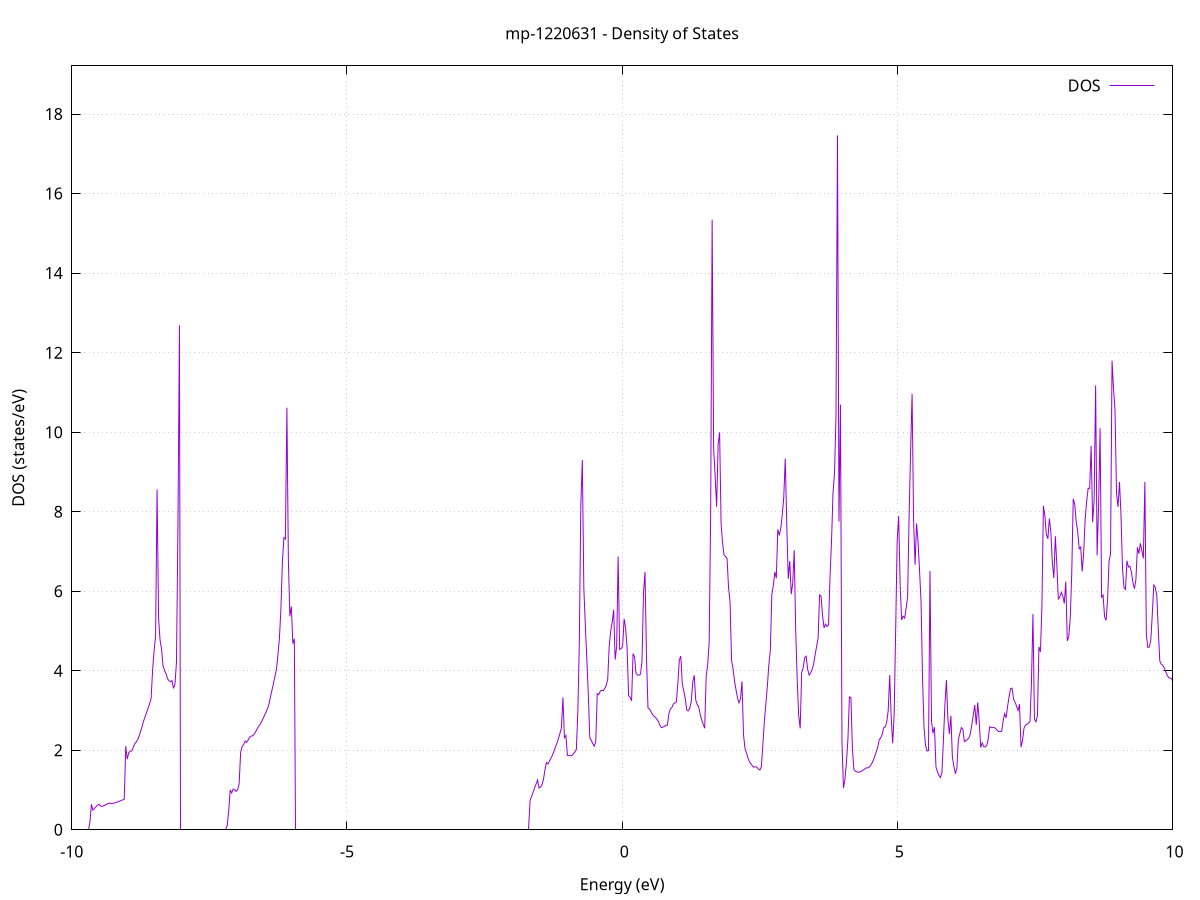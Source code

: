 set title 'mp-1220631 - Density of States'
set xlabel 'Energy (eV)'
set ylabel 'DOS (states/eV)'
set grid
set xrange [-10:10]
set yrange [0:19.212]
set xzeroaxis lt -1
set terminal png size 800,600
set output 'mp-1220631_dos_gnuplot.png'
plot '-' using 1:2 with lines title 'DOS'
-28.323600 0.000000
-28.296500 0.000000
-28.269400 0.000000
-28.242300 0.000000
-28.215200 0.000000
-28.188100 0.000000
-28.161000 0.000000
-28.133800 0.000000
-28.106700 0.000000
-28.079600 0.000000
-28.052500 0.000000
-28.025400 0.000000
-27.998300 0.000000
-27.971200 0.000000
-27.944100 0.000000
-27.916900 0.000000
-27.889800 0.000000
-27.862700 0.000000
-27.835600 0.000000
-27.808500 0.000000
-27.781400 0.000000
-27.754300 0.000000
-27.727200 0.000000
-27.700000 0.000000
-27.672900 0.000000
-27.645800 0.000000
-27.618700 0.000000
-27.591600 0.000000
-27.564500 0.000000
-27.537400 0.000000
-27.510300 0.000000
-27.483200 0.000000
-27.456000 0.000000
-27.428900 0.000000
-27.401800 0.000000
-27.374700 0.000000
-27.347600 0.000000
-27.320500 0.000000
-27.293400 0.000000
-27.266300 0.000000
-27.239100 0.000000
-27.212000 0.000000
-27.184900 0.000000
-27.157800 0.000000
-27.130700 0.000000
-27.103600 0.000000
-27.076500 0.000000
-27.049400 0.000000
-27.022200 0.000000
-26.995100 0.000000
-26.968000 0.000000
-26.940900 0.000000
-26.913800 0.000000
-26.886700 0.000000
-26.859600 0.000000
-26.832500 0.000000
-26.805300 0.000000
-26.778200 0.000000
-26.751100 0.000000
-26.724000 0.000000
-26.696900 0.000000
-26.669800 0.000000
-26.642700 0.000000
-26.615600 0.000000
-26.588400 0.000000
-26.561300 0.000000
-26.534200 0.000000
-26.507100 0.000000
-26.480000 0.000000
-26.452900 0.000000
-26.425800 0.000000
-26.398700 0.000000
-26.371600 0.000000
-26.344400 0.000000
-26.317300 0.000000
-26.290200 0.000000
-26.263100 0.000000
-26.236000 0.000000
-26.208900 0.000000
-26.181800 0.000000
-26.154700 0.000000
-26.127500 0.000000
-26.100400 0.000000
-26.073300 0.000000
-26.046200 0.000000
-26.019100 0.000000
-25.992000 0.000000
-25.964900 0.000000
-25.937800 0.000000
-25.910600 0.000000
-25.883500 0.000000
-25.856400 8.148300
-25.829300 10.201100
-25.802200 14.226000
-25.775100 34.974700
-25.748000 14.408700
-25.720900 18.224200
-25.693700 8.301300
-25.666600 5.011200
-25.639500 5.458700
-25.612400 6.476800
-25.585300 7.071800
-25.558200 8.570400
-25.531100 10.156500
-25.504000 26.686500
-25.476800 37.925000
-25.449700 50.043800
-25.422600 19.506400
-25.395500 40.882100
-25.368400 49.955000
-25.341300 55.974600
-25.314200 15.274500
-25.287100 16.725300
-25.260000 19.702300
-25.232800 26.997300
-25.205700 37.721400
-25.178600 25.699000
-25.151500 21.174300
-25.124400 16.714200
-25.097300 0.000000
-25.070200 0.000000
-25.043100 0.000000
-25.015900 0.000000
-24.988800 0.000000
-24.961700 0.000000
-24.934600 0.000000
-24.907500 0.000000
-24.880400 0.000000
-24.853300 0.000000
-24.826200 0.000000
-24.799000 0.000000
-24.771900 0.000000
-24.744800 0.000000
-24.717700 0.000000
-24.690600 0.000000
-24.663500 0.000000
-24.636400 0.000000
-24.609300 0.000000
-24.582100 0.000000
-24.555000 0.000000
-24.527900 0.000000
-24.500800 0.000000
-24.473700 0.000000
-24.446600 0.000000
-24.419500 0.000000
-24.392400 0.000000
-24.365200 0.000000
-24.338100 0.000000
-24.311000 0.000000
-24.283900 0.000000
-24.256800 0.000000
-24.229700 0.000000
-24.202600 0.000000
-24.175500 0.000000
-24.148400 0.000000
-24.121200 0.000000
-24.094100 0.000000
-24.067000 0.000000
-24.039900 0.000000
-24.012800 0.000000
-23.985700 0.000000
-23.958600 0.000000
-23.931500 0.000000
-23.904300 0.000000
-23.877200 0.000000
-23.850100 0.000000
-23.823000 0.000000
-23.795900 0.000000
-23.768800 0.000000
-23.741700 0.000000
-23.714600 0.000000
-23.687400 0.000000
-23.660300 0.000000
-23.633200 0.000000
-23.606100 0.000000
-23.579000 0.000000
-23.551900 0.000000
-23.524800 0.000000
-23.497700 0.000000
-23.470500 0.000000
-23.443400 0.000000
-23.416300 0.000000
-23.389200 0.000000
-23.362100 0.000000
-23.335000 0.000000
-23.307900 0.000000
-23.280800 0.000000
-23.253700 0.000000
-23.226500 0.000000
-23.199400 0.000000
-23.172300 0.000000
-23.145200 0.000000
-23.118100 0.000000
-23.091000 0.000000
-23.063900 0.000000
-23.036800 0.000000
-23.009600 0.000000
-22.982500 0.000000
-22.955400 0.000000
-22.928300 0.000000
-22.901200 0.000000
-22.874100 0.000000
-22.847000 0.000000
-22.819900 0.000000
-22.792700 0.000000
-22.765600 0.000000
-22.738500 0.000000
-22.711400 0.000000
-22.684300 0.000000
-22.657200 0.000000
-22.630100 0.000000
-22.603000 0.000000
-22.575800 0.000000
-22.548700 0.000000
-22.521600 0.000000
-22.494500 0.000000
-22.467400 0.000000
-22.440300 0.000000
-22.413200 0.000000
-22.386100 0.000000
-22.358900 0.000000
-22.331800 0.000000
-22.304700 0.000000
-22.277600 0.000000
-22.250500 0.000000
-22.223400 0.000000
-22.196300 0.000000
-22.169200 0.000000
-22.142100 0.000000
-22.114900 0.000000
-22.087800 0.000000
-22.060700 0.000000
-22.033600 0.000000
-22.006500 0.000000
-21.979400 0.000000
-21.952300 0.000000
-21.925200 0.000000
-21.898000 0.000000
-21.870900 0.000000
-21.843800 0.000000
-21.816700 0.000000
-21.789600 0.000000
-21.762500 0.000000
-21.735400 0.000000
-21.708300 0.000000
-21.681100 0.000000
-21.654000 0.000000
-21.626900 0.000000
-21.599800 0.000000
-21.572700 0.000000
-21.545600 0.000000
-21.518500 0.000000
-21.491400 0.000000
-21.464200 0.000000
-21.437100 0.000000
-21.410000 0.000000
-21.382900 0.000000
-21.355800 0.000000
-21.328700 0.000000
-21.301600 0.000000
-21.274500 0.000000
-21.247300 0.000000
-21.220200 0.000000
-21.193100 0.000000
-21.166000 0.000000
-21.138900 0.000000
-21.111800 0.000000
-21.084700 0.000000
-21.057600 0.000000
-21.030500 0.000000
-21.003300 0.000000
-20.976200 0.000000
-20.949100 0.000000
-20.922000 0.000000
-20.894900 0.000000
-20.867800 0.000000
-20.840700 0.000000
-20.813600 0.000000
-20.786400 0.000000
-20.759300 0.000000
-20.732200 0.000000
-20.705100 0.000000
-20.678000 0.000000
-20.650900 0.000000
-20.623800 0.000000
-20.596700 0.000000
-20.569500 0.000000
-20.542400 0.000000
-20.515300 0.000000
-20.488200 0.000000
-20.461100 0.000000
-20.434000 0.000000
-20.406900 0.000000
-20.379800 0.000000
-20.352600 0.000000
-20.325500 0.000000
-20.298400 0.000000
-20.271300 0.000000
-20.244200 0.000000
-20.217100 0.000000
-20.190000 0.000000
-20.162900 0.000000
-20.135700 0.000000
-20.108600 0.000000
-20.081500 0.000000
-20.054400 0.000000
-20.027300 0.000000
-20.000200 0.000000
-19.973100 0.000000
-19.946000 0.000000
-19.918900 0.000000
-19.891700 0.000000
-19.864600 0.000000
-19.837500 0.000000
-19.810400 0.000000
-19.783300 0.000000
-19.756200 0.000000
-19.729100 0.000000
-19.702000 0.000000
-19.674800 0.000000
-19.647700 0.000000
-19.620600 0.000000
-19.593500 0.000000
-19.566400 0.000000
-19.539300 0.000000
-19.512200 0.000000
-19.485100 0.000000
-19.457900 0.000000
-19.430800 0.000000
-19.403700 0.000000
-19.376600 0.000000
-19.349500 0.000000
-19.322400 0.000000
-19.295300 0.000000
-19.268200 0.000000
-19.241000 0.000000
-19.213900 0.000000
-19.186800 0.000000
-19.159700 0.000000
-19.132600 0.000000
-19.105500 0.000000
-19.078400 0.000000
-19.051300 0.000000
-19.024200 0.000000
-18.997000 0.000000
-18.969900 0.000000
-18.942800 0.000000
-18.915700 0.000000
-18.888600 0.000000
-18.861500 0.000000
-18.834400 0.000000
-18.807300 0.000000
-18.780100 0.000000
-18.753000 0.000000
-18.725900 0.000000
-18.698800 0.000000
-18.671700 0.000000
-18.644600 0.000000
-18.617500 0.000000
-18.590400 0.000000
-18.563200 0.000000
-18.536100 0.000000
-18.509000 0.000000
-18.481900 0.000000
-18.454800 0.000000
-18.427700 0.000000
-18.400600 0.000000
-18.373500 0.000000
-18.346300 0.000000
-18.319200 0.000000
-18.292100 0.000000
-18.265000 0.000000
-18.237900 0.000000
-18.210800 0.000000
-18.183700 0.000000
-18.156600 0.000000
-18.129400 0.000000
-18.102300 0.000000
-18.075200 0.000000
-18.048100 0.000000
-18.021000 0.000000
-17.993900 0.000000
-17.966800 0.000000
-17.939700 0.000000
-17.912600 0.000000
-17.885400 0.000000
-17.858300 0.000000
-17.831200 0.000000
-17.804100 0.000000
-17.777000 0.000000
-17.749900 0.000000
-17.722800 0.000000
-17.695700 0.000000
-17.668500 0.000000
-17.641400 0.000000
-17.614300 0.000000
-17.587200 0.000000
-17.560100 0.000000
-17.533000 0.000000
-17.505900 0.000000
-17.478800 0.000000
-17.451600 0.000000
-17.424500 0.000000
-17.397400 0.000000
-17.370300 0.000000
-17.343200 0.000000
-17.316100 0.000000
-17.289000 0.000000
-17.261900 0.000000
-17.234700 0.000000
-17.207600 0.000000
-17.180500 0.000000
-17.153400 0.000000
-17.126300 0.000000
-17.099200 0.000000
-17.072100 0.000000
-17.045000 0.000000
-17.017800 0.000000
-16.990700 0.000000
-16.963600 0.000000
-16.936500 0.000000
-16.909400 0.000000
-16.882300 0.000000
-16.855200 0.000000
-16.828100 0.000000
-16.801000 0.000000
-16.773800 0.000000
-16.746700 0.000000
-16.719600 0.000000
-16.692500 0.000000
-16.665400 0.000000
-16.638300 0.000000
-16.611200 0.000000
-16.584100 0.000000
-16.556900 0.000000
-16.529800 0.000000
-16.502700 0.000000
-16.475600 0.000000
-16.448500 0.000000
-16.421400 0.000000
-16.394300 0.000000
-16.367200 0.000000
-16.340000 0.000000
-16.312900 0.000000
-16.285800 0.000000
-16.258700 0.000000
-16.231600 0.000000
-16.204500 0.000000
-16.177400 0.000000
-16.150300 0.000000
-16.123100 0.000000
-16.096000 0.000000
-16.068900 0.000000
-16.041800 0.000000
-16.014700 0.000000
-15.987600 0.000000
-15.960500 0.000000
-15.933400 0.000000
-15.906300 0.000000
-15.879100 0.000000
-15.852000 0.000000
-15.824900 0.000000
-15.797800 0.000000
-15.770700 0.000000
-15.743600 0.000000
-15.716500 0.000000
-15.689400 0.000000
-15.662200 0.000000
-15.635100 0.000000
-15.608000 0.000000
-15.580900 0.000000
-15.553800 0.000000
-15.526700 0.000000
-15.499600 0.000000
-15.472500 0.000000
-15.445300 0.000000
-15.418200 0.000000
-15.391100 0.000000
-15.364000 0.000000
-15.336900 0.000000
-15.309800 0.000000
-15.282700 0.000000
-15.255600 0.000000
-15.228400 0.000000
-15.201300 0.000000
-15.174200 0.000000
-15.147100 0.000000
-15.120000 0.000000
-15.092900 0.000000
-15.065800 0.000000
-15.038700 0.000000
-15.011500 0.000000
-14.984400 0.000000
-14.957300 0.000000
-14.930200 0.000000
-14.903100 0.000000
-14.876000 0.000000
-14.848900 0.000000
-14.821800 0.000000
-14.794700 0.000000
-14.767500 0.000000
-14.740400 0.000000
-14.713300 0.000000
-14.686200 0.000000
-14.659100 0.000000
-14.632000 0.000000
-14.604900 0.000000
-14.577800 0.000000
-14.550600 0.000000
-14.523500 0.000000
-14.496400 0.000000
-14.469300 0.000000
-14.442200 0.000000
-14.415100 0.000000
-14.388000 0.000000
-14.360900 0.000000
-14.333700 0.000000
-14.306600 0.000000
-14.279500 0.000000
-14.252400 0.000000
-14.225300 0.000000
-14.198200 0.000000
-14.171100 0.000000
-14.144000 0.000000
-14.116800 0.000000
-14.089700 0.000000
-14.062600 0.000000
-14.035500 0.000000
-14.008400 0.000000
-13.981300 0.000000
-13.954200 0.000000
-13.927100 0.000000
-13.899900 0.000000
-13.872800 0.000000
-13.845700 0.000000
-13.818600 0.000000
-13.791500 0.000000
-13.764400 0.000000
-13.737300 0.000000
-13.710200 0.000000
-13.683100 0.000000
-13.655900 0.000000
-13.628800 0.000000
-13.601700 0.000000
-13.574600 0.000000
-13.547500 0.000000
-13.520400 0.000000
-13.493300 0.000000
-13.466200 0.000000
-13.439000 0.000000
-13.411900 0.000000
-13.384800 0.000000
-13.357700 0.000000
-13.330600 0.000000
-13.303500 0.000000
-13.276400 0.000000
-13.249300 0.000000
-13.222100 0.000000
-13.195000 0.000000
-13.167900 0.000000
-13.140800 0.000000
-13.113700 0.000000
-13.086600 0.000000
-13.059500 0.000000
-13.032400 0.000000
-13.005200 0.000000
-12.978100 0.000000
-12.951000 0.000000
-12.923900 0.000000
-12.896800 0.000000
-12.869700 0.000000
-12.842600 0.000000
-12.815500 0.000000
-12.788300 0.000000
-12.761200 0.000000
-12.734100 0.000000
-12.707000 0.000000
-12.679900 0.000000
-12.652800 0.000000
-12.625700 0.000000
-12.598600 0.000000
-12.571500 0.000000
-12.544300 0.000000
-12.517200 0.000000
-12.490100 0.000000
-12.463000 0.000000
-12.435900 0.000000
-12.408800 0.000000
-12.381700 0.000000
-12.354600 0.000000
-12.327400 0.000000
-12.300300 0.000000
-12.273200 0.000000
-12.246100 0.000000
-12.219000 0.000000
-12.191900 0.000000
-12.164800 0.000000
-12.137700 0.000000
-12.110500 0.000000
-12.083400 0.000000
-12.056300 0.000000
-12.029200 0.000000
-12.002100 0.000000
-11.975000 0.000000
-11.947900 0.000000
-11.920800 0.000000
-11.893600 0.000000
-11.866500 0.000000
-11.839400 0.000000
-11.812300 0.000000
-11.785200 0.000000
-11.758100 0.000000
-11.731000 0.000000
-11.703900 0.000000
-11.676800 0.000000
-11.649600 0.000000
-11.622500 0.000000
-11.595400 0.000000
-11.568300 0.000000
-11.541200 0.000000
-11.514100 0.000000
-11.487000 0.000000
-11.459900 0.000000
-11.432700 0.000000
-11.405600 0.000000
-11.378500 0.000000
-11.351400 0.000000
-11.324300 0.000000
-11.297200 0.000000
-11.270100 0.000000
-11.243000 0.000000
-11.215800 0.000000
-11.188700 0.000000
-11.161600 0.000000
-11.134500 0.000000
-11.107400 0.000000
-11.080300 0.000000
-11.053200 0.000000
-11.026100 0.000000
-10.998900 0.000000
-10.971800 0.000000
-10.944700 0.000000
-10.917600 0.000000
-10.890500 0.000000
-10.863400 0.000000
-10.836300 0.000000
-10.809200 0.000000
-10.782000 0.000000
-10.754900 0.000000
-10.727800 0.000000
-10.700700 0.000000
-10.673600 0.000000
-10.646500 0.000000
-10.619400 0.000000
-10.592300 0.000000
-10.565200 0.000000
-10.538000 0.000000
-10.510900 0.000000
-10.483800 0.000000
-10.456700 0.000000
-10.429600 0.000000
-10.402500 0.000000
-10.375400 0.000000
-10.348300 0.000000
-10.321100 0.000000
-10.294000 0.000000
-10.266900 0.000000
-10.239800 0.000000
-10.212700 0.000000
-10.185600 0.000000
-10.158500 0.000000
-10.131400 0.000000
-10.104200 0.000000
-10.077100 0.000000
-10.050000 0.000000
-10.022900 0.000000
-9.995800 0.000000
-9.968700 0.000000
-9.941600 0.000000
-9.914500 0.000000
-9.887300 0.000000
-9.860200 0.000000
-9.833100 0.000000
-9.806000 0.000000
-9.778900 0.000000
-9.751800 0.000000
-9.724700 0.000000
-9.697600 0.000000
-9.670400 0.198900
-9.643300 0.640500
-9.616200 0.494300
-9.589100 0.535100
-9.562000 0.576000
-9.534900 0.616900
-9.507800 0.639100
-9.480700 0.604000
-9.453600 0.583100
-9.426400 0.601300
-9.399300 0.619500
-9.372200 0.637700
-9.345100 0.655900
-9.318000 0.674100
-9.290900 0.656200
-9.263800 0.663500
-9.236700 0.670900
-9.209500 0.678400
-9.182400 0.693200
-9.155300 0.707900
-9.128200 0.722700
-9.101100 0.737500
-9.074000 0.752200
-9.046900 0.770200
-9.019800 2.104600
-8.992600 1.777300
-8.965500 1.935700
-8.938400 1.978900
-8.911300 1.980700
-8.884200 2.071200
-8.857100 2.161800
-8.830000 2.204600
-8.802900 2.265700
-8.775700 2.366700
-8.748600 2.480000
-8.721500 2.603200
-8.694400 2.737800
-8.667300 2.844000
-8.640200 2.955500
-8.613100 3.062400
-8.586000 3.166700
-8.558800 3.303300
-8.531700 4.020300
-8.504600 4.496300
-8.477500 4.872500
-8.450400 8.561300
-8.423300 5.325700
-8.396200 4.772600
-8.369100 4.542300
-8.342000 4.121500
-8.314800 4.010900
-8.287700 3.925200
-8.260600 3.800400
-8.233500 3.747700
-8.206400 3.723600
-8.179300 3.750100
-8.152200 3.555000
-8.125100 3.662500
-8.097900 4.217700
-8.070800 7.670300
-8.043700 12.686300
-8.016600 0.000000
-7.989500 0.000000
-7.962400 0.000000
-7.935300 0.000000
-7.908200 0.000000
-7.881000 0.000000
-7.853900 0.000000
-7.826800 0.000000
-7.799700 0.000000
-7.772600 0.000000
-7.745500 0.000000
-7.718400 0.000000
-7.691300 0.000000
-7.664100 0.000000
-7.637000 0.000000
-7.609900 0.000000
-7.582800 0.000000
-7.555700 0.000000
-7.528600 0.000000
-7.501500 0.000000
-7.474400 0.000000
-7.447300 0.000000
-7.420100 0.000000
-7.393000 0.000000
-7.365900 0.000000
-7.338800 0.000000
-7.311700 0.000000
-7.284600 0.000000
-7.257500 0.000000
-7.230400 0.000000
-7.203200 0.000000
-7.176100 0.100200
-7.149000 0.471700
-7.121900 1.005000
-7.094800 0.925800
-7.067700 1.023000
-7.040600 1.004500
-7.013500 0.963600
-6.986300 1.011800
-6.959200 1.151600
-6.932100 1.952300
-6.905000 2.095800
-6.877900 2.143500
-6.850800 2.232400
-6.823700 2.197800
-6.796600 2.257500
-6.769400 2.328900
-6.742300 2.355900
-6.715200 2.362300
-6.688100 2.398600
-6.661000 2.462800
-6.633900 2.533400
-6.606800 2.601800
-6.579700 2.643400
-6.552500 2.717100
-6.525400 2.794100
-6.498300 2.874700
-6.471200 2.958400
-6.444100 3.044700
-6.417000 3.164400
-6.389900 3.346800
-6.362800 3.511700
-6.335700 3.681100
-6.308500 3.859000
-6.281400 4.037700
-6.254300 4.404300
-6.227200 4.816800
-6.200100 5.558000
-6.173000 6.740900
-6.145900 7.346800
-6.118800 7.313600
-6.091600 10.615400
-6.064500 6.766100
-6.037400 5.367900
-6.010300 5.616200
-5.983200 4.680700
-5.956100 4.803300
-5.929000 0.000000
-5.901900 0.000000
-5.874700 0.000000
-5.847600 0.000000
-5.820500 0.000000
-5.793400 0.000000
-5.766300 0.000000
-5.739200 0.000000
-5.712100 0.000000
-5.685000 0.000000
-5.657800 0.000000
-5.630700 0.000000
-5.603600 0.000000
-5.576500 0.000000
-5.549400 0.000000
-5.522300 0.000000
-5.495200 0.000000
-5.468100 0.000000
-5.440900 0.000000
-5.413800 0.000000
-5.386700 0.000000
-5.359600 0.000000
-5.332500 0.000000
-5.305400 0.000000
-5.278300 0.000000
-5.251200 0.000000
-5.224100 0.000000
-5.196900 0.000000
-5.169800 0.000000
-5.142700 0.000000
-5.115600 0.000000
-5.088500 0.000000
-5.061400 0.000000
-5.034300 0.000000
-5.007200 0.000000
-4.980000 0.000000
-4.952900 0.000000
-4.925800 0.000000
-4.898700 0.000000
-4.871600 0.000000
-4.844500 0.000000
-4.817400 0.000000
-4.790300 0.000000
-4.763100 0.000000
-4.736000 0.000000
-4.708900 0.000000
-4.681800 0.000000
-4.654700 0.000000
-4.627600 0.000000
-4.600500 0.000000
-4.573400 0.000000
-4.546200 0.000000
-4.519100 0.000000
-4.492000 0.000000
-4.464900 0.000000
-4.437800 0.000000
-4.410700 0.000000
-4.383600 0.000000
-4.356500 0.000000
-4.329300 0.000000
-4.302200 0.000000
-4.275100 0.000000
-4.248000 0.000000
-4.220900 0.000000
-4.193800 0.000000
-4.166700 0.000000
-4.139600 0.000000
-4.112500 0.000000
-4.085300 0.000000
-4.058200 0.000000
-4.031100 0.000000
-4.004000 0.000000
-3.976900 0.000000
-3.949800 0.000000
-3.922700 0.000000
-3.895600 0.000000
-3.868400 0.000000
-3.841300 0.000000
-3.814200 0.000000
-3.787100 0.000000
-3.760000 0.000000
-3.732900 0.000000
-3.705800 0.000000
-3.678700 0.000000
-3.651500 0.000000
-3.624400 0.000000
-3.597300 0.000000
-3.570200 0.000000
-3.543100 0.000000
-3.516000 0.000000
-3.488900 0.000000
-3.461800 0.000000
-3.434600 0.000000
-3.407500 0.000000
-3.380400 0.000000
-3.353300 0.000000
-3.326200 0.000000
-3.299100 0.000000
-3.272000 0.000000
-3.244900 0.000000
-3.217800 0.000000
-3.190600 0.000000
-3.163500 0.000000
-3.136400 0.000000
-3.109300 0.000000
-3.082200 0.000000
-3.055100 0.000000
-3.028000 0.000000
-3.000900 0.000000
-2.973700 0.000000
-2.946600 0.000000
-2.919500 0.000000
-2.892400 0.000000
-2.865300 0.000000
-2.838200 0.000000
-2.811100 0.000000
-2.784000 0.000000
-2.756800 0.000000
-2.729700 0.000000
-2.702600 0.000000
-2.675500 0.000000
-2.648400 0.000000
-2.621300 0.000000
-2.594200 0.000000
-2.567100 0.000000
-2.539900 0.000000
-2.512800 0.000000
-2.485700 0.000000
-2.458600 0.000000
-2.431500 0.000000
-2.404400 0.000000
-2.377300 0.000000
-2.350200 0.000000
-2.323000 0.000000
-2.295900 0.000000
-2.268800 0.000000
-2.241700 0.000000
-2.214600 0.000000
-2.187500 0.000000
-2.160400 0.000000
-2.133300 0.000000
-2.106200 0.000000
-2.079000 0.000000
-2.051900 0.000000
-2.024800 0.000000
-1.997700 0.000000
-1.970600 0.000000
-1.943500 0.000000
-1.916400 0.000000
-1.889300 0.000000
-1.862100 0.000000
-1.835000 0.000000
-1.807900 0.000000
-1.780800 0.000000
-1.753700 0.000000
-1.726600 0.000000
-1.699500 0.000000
-1.672400 0.741100
-1.645200 0.843200
-1.618100 0.945400
-1.591000 1.047600
-1.563900 1.149700
-1.536800 1.251900
-1.509700 1.050100
-1.482600 1.074500
-1.455500 1.132900
-1.428300 1.275700
-1.401200 1.519000
-1.374100 1.690100
-1.347000 1.655300
-1.319900 1.727200
-1.292800 1.802200
-1.265700 1.876000
-1.238600 1.975600
-1.211400 2.082700
-1.184300 2.182000
-1.157200 2.295800
-1.130100 2.425500
-1.103000 2.563700
-1.075900 3.327700
-1.048800 2.317700
-1.021700 2.374400
-0.994600 1.870400
-0.967400 1.866300
-0.940300 1.862900
-0.913200 1.867600
-0.886100 1.910300
-0.859000 1.954800
-0.831900 2.021500
-0.804800 2.975700
-0.777700 4.723000
-0.750500 8.187600
-0.723400 9.299500
-0.696300 6.082400
-0.669200 5.141500
-0.642100 4.303100
-0.615000 3.415400
-0.587900 2.322600
-0.560800 2.244400
-0.533600 2.166600
-0.506500 2.100800
-0.479400 2.220000
-0.452300 3.424400
-0.425200 3.397700
-0.398100 3.486000
-0.371000 3.509400
-0.343900 3.496700
-0.316700 3.553700
-0.289600 3.631400
-0.262500 3.781100
-0.235400 4.610200
-0.208300 4.999700
-0.181200 5.212200
-0.154100 5.533300
-0.127000 4.279000
-0.099900 4.608200
-0.072700 6.874100
-0.045600 4.535500
-0.018500 4.555600
0.008600 4.611200
0.035700 5.304700
0.062800 5.077800
0.089900 4.573500
0.117000 3.374800
0.144200 3.330800
0.171300 3.243100
0.198400 4.430300
0.225500 4.352300
0.252600 3.933600
0.279700 3.889800
0.306800 3.891000
0.333900 3.912500
0.361100 4.247200
0.388200 5.963700
0.415300 6.482300
0.442400 4.344700
0.469500 3.062300
0.496600 3.037700
0.523700 2.970700
0.550800 2.903200
0.578000 2.856000
0.605100 2.827400
0.632200 2.778600
0.659300 2.724300
0.686400 2.627700
0.713500 2.567900
0.740600 2.581600
0.767700 2.603300
0.794900 2.625100
0.822000 2.630100
0.849100 2.916500
0.876200 3.039900
0.903300 3.073200
0.930400 3.163100
0.957500 3.191200
0.984600 3.216200
1.011700 3.672600
1.038900 4.272500
1.066000 4.367800
1.093100 3.664200
1.120200 3.487200
1.147300 3.294800
1.174400 3.009800
1.201500 2.989900
1.228600 3.054500
1.255800 3.229500
1.282900 3.712500
1.310000 3.887300
1.337100 3.261100
1.364200 3.150600
1.391300 3.088300
1.418400 2.905800
1.445500 2.760700
1.472700 2.654800
1.499800 2.552200
1.526900 3.862700
1.554000 4.133600
1.581100 4.715000
1.608200 7.899200
1.635300 15.343600
1.662400 9.598000
1.689600 8.906500
1.716700 8.125200
1.743800 9.693400
1.770900 9.994800
1.798000 7.689100
1.825100 7.209300
1.852200 6.907100
1.879300 6.869500
1.906500 6.823800
1.933600 6.084500
1.960700 5.740100
1.987800 4.268000
2.014900 4.045100
2.042000 3.742400
2.069100 3.520400
2.096200 3.315100
2.123300 3.192800
2.150500 3.297500
2.177600 3.731500
2.204700 2.399200
2.231800 2.047700
2.258900 1.931200
2.286000 1.807700
2.313100 1.714700
2.340200 1.657500
2.367400 1.604900
2.394500 1.572000
2.421600 1.587200
2.448700 1.572800
2.475800 1.528500
2.502900 1.503700
2.530000 1.582800
2.557100 2.138100
2.584300 2.736300
2.611400 3.159500
2.638500 3.613100
2.665600 4.153400
2.692700 4.520300
2.719800 5.909200
2.746900 6.141800
2.774000 6.486700
2.801200 6.327700
2.828300 7.556200
2.855400 7.405100
2.882500 7.582800
2.909600 7.919600
2.936700 8.368700
2.963800 9.334400
2.990900 7.711200
3.018100 6.312100
3.045200 6.756800
3.072300 5.924600
3.099400 6.197100
3.126500 7.032300
3.153600 5.020400
3.180700 3.778400
3.207800 2.872300
3.234900 2.549700
3.262100 3.962000
3.289200 4.078200
3.316300 4.322900
3.343400 4.365100
3.370500 4.039600
3.397600 3.891500
3.424700 3.945500
3.451800 4.026100
3.479000 4.166700
3.506100 4.398500
3.533200 4.608300
3.560300 4.811200
3.587400 5.908300
3.614500 5.872300
3.641600 5.384800
3.668700 5.076000
3.695900 5.173500
3.723000 5.110300
3.750100 5.155400
3.777200 6.360300
3.804300 7.251400
3.831400 8.468700
3.858500 8.965600
3.885600 10.382100
3.912800 17.465700
3.939900 7.750600
3.967000 10.692900
3.994100 2.225000
4.021200 1.050400
4.048300 1.273600
4.075400 1.692300
4.102500 2.278600
4.129600 3.342400
4.156800 3.326200
4.183900 2.043300
4.211000 1.516600
4.238100 1.473700
4.265200 1.452700
4.292300 1.449000
4.319400 1.455900
4.346500 1.473400
4.373700 1.495100
4.400800 1.520200
4.427900 1.552900
4.455000 1.557500
4.482100 1.563900
4.509200 1.609900
4.536300 1.667700
4.563400 1.748200
4.590600 1.850500
4.617700 1.963900
4.644800 2.082100
4.671900 2.264300
4.699000 2.312100
4.726100 2.403100
4.753200 2.571600
4.780300 2.585900
4.807500 2.705100
4.834600 3.000800
4.861700 3.889200
4.888800 2.823200
4.915900 2.172200
4.943000 2.917600
4.970100 5.042300
4.997200 7.263700
5.024400 7.888800
5.051500 6.143800
5.078600 5.277100
5.105700 5.371600
5.132800 5.323200
5.159900 5.566600
5.187000 5.855100
5.214100 7.887700
5.241200 9.510200
5.268400 10.964900
5.295500 7.781100
5.322600 6.664800
5.349700 7.702500
5.376800 7.244900
5.403900 6.518200
5.431000 5.740800
5.458100 3.815600
5.485300 2.572600
5.512400 2.123400
5.539500 1.979600
5.566600 1.993000
5.593700 6.507100
5.620800 2.743400
5.647900 2.426100
5.675000 2.580300
5.702200 1.580900
5.729300 1.456600
5.756400 1.366800
5.783500 1.313400
5.810600 1.439800
5.837700 2.267600
5.864800 3.138000
5.891900 3.764700
5.919100 2.787600
5.946200 2.409300
5.973300 2.868000
6.000400 1.829800
6.027500 1.595900
6.054600 1.409500
6.081700 1.538500
6.108800 2.269500
6.136000 2.420700
6.163100 2.570900
6.190200 2.531300
6.217300 2.215700
6.244400 2.240000
6.271500 2.270600
6.298600 2.304700
6.325700 2.405700
6.352800 2.634100
6.380000 2.875800
6.407100 3.139700
6.434200 2.637500
6.461300 3.202200
6.488400 2.722200
6.515500 2.067100
6.542600 2.187800
6.569700 2.090800
6.596900 2.082500
6.624000 2.120000
6.651100 2.277000
6.678200 2.591800
6.705300 2.567700
6.732400 2.569400
6.759500 2.571600
6.786600 2.549100
6.813800 2.502700
6.840900 2.472100
6.868000 2.470400
6.895100 2.476000
6.922200 2.731200
6.949300 2.919600
6.976400 2.816000
7.003500 3.100900
7.030700 3.347000
7.057800 3.549500
7.084900 3.561800
7.112000 3.288000
7.139100 3.207000
7.166200 3.111700
7.193300 2.999400
7.220400 3.158000
7.247600 2.077700
7.274700 2.241300
7.301800 2.558200
7.328900 2.636500
7.356000 2.651800
7.383100 2.683200
7.410200 2.717400
7.437300 3.705800
7.464400 5.425300
7.491600 2.776600
7.518700 2.715900
7.545800 2.866100
7.572900 4.599500
7.600000 4.475700
7.627100 5.597900
7.654200 8.146500
7.681300 7.887900
7.708500 7.430600
7.735600 7.319600
7.762700 7.827600
7.789800 7.484200
7.816900 6.720200
7.844000 6.330800
7.871100 7.384500
7.898200 6.675900
7.925400 5.806900
7.952500 5.849000
7.979600 5.970400
8.006700 5.882800
8.033800 5.693400
8.060900 6.241200
8.088000 4.752300
8.115100 4.858100
8.142300 5.317500
8.169400 6.450900
8.196500 8.326800
8.223600 8.185900
8.250700 7.750900
8.277800 7.498200
8.304900 7.066300
8.332000 7.111300
8.359100 6.498600
8.386300 6.980000
8.413400 7.812800
8.440500 8.266200
8.467600 8.589500
8.494700 8.584600
8.521800 9.657300
8.548900 7.732400
8.576000 8.278300
8.603200 11.171700
8.630300 6.901700
8.657400 8.145600
8.684500 10.098000
8.711600 5.849400
8.738700 5.904300
8.765800 5.362800
8.792900 5.266400
8.820100 5.765400
8.847200 6.753600
8.874300 6.933100
8.901400 11.797200
8.928500 11.098700
8.955600 10.547500
8.982700 8.478100
9.009800 8.120400
9.037000 8.747300
9.064100 7.914700
9.091200 6.584100
9.118300 6.086100
9.145400 6.043000
9.172500 6.765800
9.199600 6.608500
9.226700 6.627600
9.253900 6.478500
9.281000 6.220700
9.308100 6.063100
9.335200 6.292800
9.362300 7.105300
9.389400 6.944700
9.416500 7.205200
9.443600 7.015100
9.470700 6.826300
9.497900 8.748800
9.525000 4.897800
9.552100 4.582600
9.579200 4.599400
9.606300 4.775200
9.633400 5.436200
9.660500 6.157000
9.687600 6.094200
9.714800 5.884700
9.741900 5.044700
9.769000 4.248100
9.796100 4.163800
9.823200 4.136000
9.850300 4.071300
9.877400 3.973600
9.904500 3.884100
9.931700 3.822500
9.958800 3.816000
9.985900 3.793800
10.013000 3.685200
10.040100 3.598200
10.067200 3.562300
10.094300 3.541500
10.121400 3.499400
10.148600 3.486200
10.175700 3.350400
10.202800 3.227400
10.229900 3.117200
10.257000 3.220200
10.284100 3.104900
10.311200 2.870500
10.338300 2.012700
10.365500 2.077300
10.392600 2.348900
10.419700 2.635400
10.446800 2.675900
10.473900 2.743700
10.501000 3.073400
10.528100 3.370800
10.555200 3.985400
10.582300 5.369400
10.609500 6.452600
10.636600 6.707800
10.663700 6.430700
10.690800 5.529400
10.717900 3.987900
10.745000 2.900900
10.772100 2.384300
10.799200 1.808800
10.826400 1.552700
10.853500 1.547300
10.880600 1.560300
10.907700 1.584000
10.934800 1.533400
10.961900 1.176900
10.989000 1.034600
11.016100 0.950100
11.043300 0.894300
11.070400 0.800700
11.097500 0.712400
11.124600 0.694800
11.151700 0.732300
11.178800 0.774900
11.205900 0.817600
11.233000 0.860500
11.260200 0.897600
11.287300 0.914800
11.314400 0.925600
11.341500 0.943500
11.368600 0.965200
11.395700 0.990300
11.422800 1.028400
11.449900 1.072300
11.477000 1.121800
11.504200 1.184500
11.531300 1.245200
11.558400 1.338300
11.585500 1.371100
11.612600 1.506200
11.639700 1.577200
11.666800 1.662700
11.693900 1.758100
11.721100 1.869300
11.748200 1.986000
11.775300 2.057900
11.802400 2.266100
11.829500 2.238300
11.856600 2.180100
11.883700 2.280000
11.910800 2.415800
11.938000 2.598500
11.965100 2.791700
11.992200 3.011100
12.019300 3.122100
12.046400 3.211400
12.073500 3.307200
12.100600 3.576500
12.127700 3.922500
12.154900 4.056300
12.182000 3.990300
12.209100 3.688400
12.236200 3.581900
12.263300 3.494300
12.290400 3.455800
12.317500 3.603200
12.344600 4.033400
12.371800 3.930700
12.398900 3.476700
12.426000 2.792400
12.453100 2.391700
12.480200 2.461000
12.507300 2.603800
12.534400 2.667300
12.561500 2.616900
12.588600 2.596500
12.615800 2.563900
12.642900 2.510900
12.670000 2.380100
12.697100 2.287600
12.724200 2.233500
12.751300 2.172400
12.778400 2.098100
12.805500 2.065700
12.832700 2.118500
12.859800 2.200700
12.886900 2.515800
12.914000 2.544100
12.941100 2.615900
12.968200 2.680300
12.995300 2.752600
13.022400 2.824300
13.049600 2.984100
13.076700 3.265200
13.103800 3.615200
13.130900 3.822900
13.158000 3.779600
13.185100 3.628100
13.212200 3.353300
13.239300 2.965100
13.266500 2.577700
13.293600 2.401100
13.320700 2.338800
13.347800 2.341600
13.374900 2.409800
13.402000 2.547000
13.429100 2.782600
13.456200 3.247700
13.483400 3.897800
13.510500 4.909400
13.537600 5.908800
13.564700 6.586600
13.591800 6.128600
13.618900 5.559700
13.646000 5.161400
13.673100 4.710200
13.700200 4.196600
13.727400 3.222100
13.754500 2.576100
13.781600 2.713200
13.808700 3.038700
13.835800 4.061200
13.862900 4.474500
13.890000 4.570400
13.917100 4.518600
13.944300 4.567800
13.971400 4.760400
13.998500 5.208400
14.025600 5.797300
14.052700 6.026200
14.079800 7.818200
14.106900 7.101300
14.134000 5.729400
14.161200 5.082300
14.188300 4.717800
14.215400 4.256700
14.242500 4.026600
14.269600 3.915300
14.296700 3.939900
14.323800 4.109100
14.350900 4.300300
14.378100 4.463500
14.405200 4.382200
14.432300 4.241300
14.459400 4.203800
14.486500 4.116900
14.513600 4.201000
14.540700 3.960400
14.567800 3.444600
14.595000 3.364500
14.622100 3.591800
14.649200 4.057600
14.676300 4.621300
14.703400 5.517300
14.730500 6.637500
14.757600 7.211200
14.784700 7.413600
14.811800 5.916300
14.839000 5.459300
14.866100 5.072600
14.893200 4.542000
14.920300 3.564500
14.947400 3.111900
14.974500 2.865300
15.001600 2.831300
15.028700 2.588300
15.055900 2.611300
15.083000 2.838200
15.110100 3.023300
15.137200 3.198000
15.164300 3.516400
15.191400 3.914500
15.218500 4.359500
15.245600 4.822300
15.272800 5.860700
15.299900 8.595000
15.327000 4.962400
15.354100 4.225800
15.381200 6.189000
15.408300 7.558000
15.435400 7.465300
15.462500 7.234400
15.489700 6.953800
15.516800 5.494100
15.543900 5.177900
15.571000 5.650800
15.598100 5.649700
15.625200 4.778400
15.652300 3.920900
15.679400 3.626800
15.706500 3.766800
15.733700 4.275400
15.760800 5.224100
15.787900 5.864100
15.815000 6.317500
15.842100 5.993200
15.869200 4.378800
15.896300 3.425400
15.923400 2.876400
15.950600 2.555100
15.977700 2.678200
16.004800 2.835300
16.031900 2.891700
16.059000 3.004800
16.086100 3.128300
16.113200 3.642800
16.140300 4.121200
16.167500 4.789100
16.194600 5.076800
16.221700 4.882900
16.248800 5.298700
16.275900 5.068500
16.303000 4.559200
16.330100 4.589400
16.357200 5.136300
16.384400 5.991500
16.411500 6.669300
16.438600 6.912700
16.465700 6.614400
16.492800 6.130600
16.519900 6.368800
16.547000 5.773200
16.574100 5.246600
16.601300 5.473100
16.628400 5.761400
16.655500 5.773500
16.682600 4.824400
16.709700 4.450500
16.736800 4.414200
16.763900 4.703600
16.791000 5.481300
16.818100 6.607700
16.845300 8.399100
16.872400 8.736800
16.899500 7.764100
16.926600 8.221600
16.953700 9.962800
16.980800 9.863000
17.007900 8.555800
17.035000 7.188900
17.062200 5.892100
17.089300 5.405400
17.116400 5.353900
17.143500 5.339900
17.170600 5.551800
17.197700 4.799300
17.224800 4.582000
17.251900 4.484500
17.279100 4.496900
17.306200 4.338100
17.333300 4.482600
17.360400 4.679600
17.387500 4.853900
17.414600 5.297900
17.441700 4.942300
17.468800 4.744100
17.496000 5.091000
17.523100 5.295800
17.550200 5.612500
17.577300 5.687700
17.604400 5.678700
17.631500 5.406500
17.658600 4.960300
17.685700 4.366300
17.712900 4.380100
17.740000 4.596200
17.767100 4.808600
17.794200 5.040000
17.821300 5.085600
17.848400 5.030300
17.875500 4.964900
17.902600 4.828100
17.929700 4.621700
17.956900 4.382300
17.984000 4.018200
18.011100 3.995300
18.038200 3.198800
18.065300 4.215000
18.092400 3.335900
18.119500 3.313100
18.146600 3.292200
18.173800 3.462400
18.200900 3.766900
18.228000 3.836700
18.255100 3.876300
18.282200 3.906500
18.309300 3.874700
18.336400 3.851600
18.363500 3.829400
18.390700 3.818100
18.417800 3.823400
18.444900 3.889600
18.472000 4.027700
18.499100 4.123400
18.526200 4.182800
18.553300 4.253600
18.580400 4.417700
18.607600 4.631800
18.634700 5.422000
18.661800 5.310400
18.688900 5.194200
18.716000 5.064500
18.743100 4.997600
18.770200 5.204900
18.797300 5.789500
18.824500 6.933600
18.851600 5.657600
18.878700 5.205400
18.905800 4.910600
18.932900 4.620700
18.960000 4.392000
18.987100 4.483300
19.014200 4.446800
19.041300 4.322300
19.068500 4.172600
19.095600 4.017000
19.122700 3.924800
19.149800 4.017700
19.176900 3.976300
19.204000 3.594900
19.231100 3.293600
19.258200 3.228900
19.285400 3.211500
19.312500 3.184300
19.339600 3.145200
19.366700 3.109100
19.393800 3.098300
19.420900 3.277800
19.448000 3.508300
19.475100 3.793300
19.502300 4.211500
19.529400 4.228000
19.556500 4.064200
19.583600 4.083600
19.610700 3.956400
19.637800 3.663800
19.664900 3.646800
19.692000 3.654800
19.719200 3.772800
19.746300 3.751900
19.773400 3.724300
19.800500 3.692500
19.827600 3.672700
19.854700 4.269800
19.881800 4.496900
19.908900 4.947800
19.936000 4.959600
19.963200 4.908600
19.990300 4.929900
20.017400 5.028300
20.044500 5.139500
20.071600 5.174300
20.098700 4.988100
20.125800 5.088800
20.152900 4.585000
20.180100 4.568300
20.207200 4.686700
20.234300 4.755000
20.261400 4.881700
20.288500 4.964200
20.315600 5.070000
20.342700 4.802700
20.369800 5.222900
20.397000 5.127900
20.424100 4.559100
20.451200 3.851000
20.478300 3.616400
20.505400 3.534600
20.532500 3.506700
20.559600 3.514600
20.586700 3.503100
20.613900 3.467700
20.641000 3.494400
20.668100 3.389200
20.695200 3.347000
20.722300 3.314500
20.749400 3.258100
20.776500 3.182500
20.803600 3.146100
20.830800 3.125400
20.857900 3.030800
20.885000 3.007800
20.912100 3.022800
20.939200 3.079200
20.966300 3.177000
20.993400 3.471600
21.020500 4.071200
21.047600 5.574000
21.074800 3.730300
21.101900 3.227700
21.129000 3.311800
21.156100 3.913500
21.183200 4.379900
21.210300 4.421700
21.237400 4.442800
21.264500 4.532300
21.291700 4.701700
21.318800 3.779000
21.345900 3.624100
21.373000 3.670400
21.400100 3.500400
21.427200 3.629900
21.454300 3.827400
21.481400 3.940000
21.508600 4.120200
21.535700 4.151400
21.562800 4.278900
21.589900 4.244000
21.617000 4.151100
21.644100 4.006700
21.671200 3.971100
21.698300 3.670400
21.725500 3.547800
21.752600 3.428500
21.779700 3.389100
21.806800 3.341800
21.833900 3.264200
21.861000 3.170300
21.888100 3.084500
21.915200 2.999500
21.942400 2.925100
21.969500 2.862000
21.996600 2.838400
22.023700 2.849700
22.050800 3.034700
22.077900 2.887300
22.105000 2.796400
22.132100 2.878400
22.159200 2.895500
22.186400 2.654500
22.213500 2.429300
22.240600 2.290300
22.267700 2.183400
22.294800 2.135300
22.321900 2.110700
22.349000 2.390200
22.376100 2.848400
22.403300 3.265600
22.430400 3.545600
22.457500 3.602800
22.484600 3.552600
22.511700 3.357000
22.538800 2.975400
22.565900 2.633900
22.593000 2.474700
22.620200 2.388600
22.647300 2.348900
22.674400 2.337800
22.701500 2.370500
22.728600 2.321500
22.755700 2.071100
22.782800 1.861100
22.809900 1.850500
22.837100 1.897200
22.864200 1.978900
22.891300 2.078700
22.918400 2.807800
22.945500 2.820300
22.972600 2.609200
22.999700 2.371200
23.026800 2.408500
23.054000 2.081900
23.081100 2.172000
23.108200 2.791400
23.135300 3.047600
23.162400 3.226500
23.189500 2.421000
23.216600 1.838000
23.243700 1.387200
23.270800 1.100500
23.298000 0.887400
23.325100 0.549800
23.352200 0.393400
23.379300 0.251900
23.406400 0.120300
23.433500 0.009100
23.460600 0.000000
23.487700 0.000000
23.514900 0.000000
23.542000 0.000000
23.569100 0.000000
23.596200 0.000000
23.623300 0.000000
23.650400 0.000000
23.677500 0.000000
23.704600 0.000000
23.731800 0.000000
23.758900 0.000000
23.786000 0.000000
23.813100 0.000000
23.840200 0.000000
23.867300 0.000000
23.894400 0.000000
23.921500 0.000000
23.948700 0.000000
23.975800 0.000000
24.002900 0.000000
24.030000 0.000000
24.057100 0.000000
24.084200 0.000000
24.111300 0.000000
24.138400 0.000000
24.165500 0.000000
24.192700 0.000000
24.219800 0.000000
24.246900 0.000000
24.274000 0.000000
24.301100 0.000000
24.328200 0.000000
24.355300 0.000000
24.382400 0.000000
24.409600 0.000000
24.436700 0.000000
24.463800 0.000000
24.490900 0.000000
24.518000 0.000000
24.545100 0.000000
24.572200 0.000000
24.599300 0.000000
24.626500 0.000000
24.653600 0.000000
24.680700 0.000000
24.707800 0.000000
24.734900 0.000000
24.762000 0.000000
24.789100 0.000000
24.816200 0.000000
24.843400 0.000000
24.870500 0.000000
24.897600 0.000000
24.924700 0.000000
24.951800 0.000000
24.978900 0.000000
25.006000 0.000000
25.033100 0.000000
25.060300 0.000000
25.087400 0.000000
25.114500 0.000000
25.141600 0.000000
25.168700 0.000000
25.195800 0.000000
25.222900 0.000000
25.250000 0.000000
25.277100 0.000000
25.304300 0.000000
25.331400 0.000000
25.358500 0.000000
25.385600 0.000000
25.412700 0.000000
25.439800 0.000000
25.466900 0.000000
25.494000 0.000000
25.521200 0.000000
25.548300 0.000000
25.575400 0.000000
25.602500 0.000000
25.629600 0.000000
25.656700 0.000000
25.683800 0.000000
25.710900 0.000000
25.738100 0.000000
25.765200 0.000000
25.792300 0.000000
25.819400 0.000000
25.846500 0.000000
25.873600 0.000000
25.900700 0.000000
e
